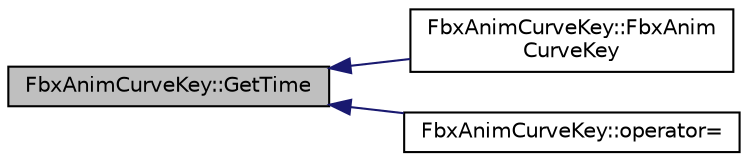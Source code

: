 digraph "FbxAnimCurveKey::GetTime"
{
  edge [fontname="Helvetica",fontsize="10",labelfontname="Helvetica",labelfontsize="10"];
  node [fontname="Helvetica",fontsize="10",shape=record];
  rankdir="LR";
  Node37 [label="FbxAnimCurveKey::GetTime",height=0.2,width=0.4,color="black", fillcolor="grey75", style="filled", fontcolor="black"];
  Node37 -> Node38 [dir="back",color="midnightblue",fontsize="10",style="solid",fontname="Helvetica"];
  Node38 [label="FbxAnimCurveKey::FbxAnim\lCurveKey",height=0.2,width=0.4,color="black", fillcolor="white", style="filled",URL="$class_fbx_anim_curve_key.html#ab5d7663cc4993863b80b13e0b5dca835"];
  Node37 -> Node39 [dir="back",color="midnightblue",fontsize="10",style="solid",fontname="Helvetica"];
  Node39 [label="FbxAnimCurveKey::operator=",height=0.2,width=0.4,color="black", fillcolor="white", style="filled",URL="$class_fbx_anim_curve_key.html#a13c344143cd73f6809edbbb91df08c0e"];
}
